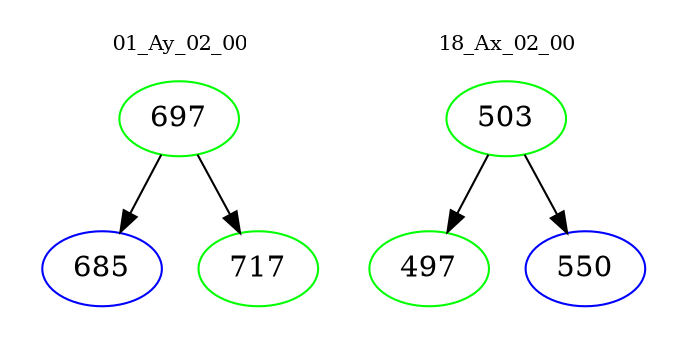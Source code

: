 digraph{
subgraph cluster_0 {
color = white
label = "01_Ay_02_00";
fontsize=10;
T0_697 [label="697", color="green"]
T0_697 -> T0_685 [color="black"]
T0_685 [label="685", color="blue"]
T0_697 -> T0_717 [color="black"]
T0_717 [label="717", color="green"]
}
subgraph cluster_1 {
color = white
label = "18_Ax_02_00";
fontsize=10;
T1_503 [label="503", color="green"]
T1_503 -> T1_497 [color="black"]
T1_497 [label="497", color="green"]
T1_503 -> T1_550 [color="black"]
T1_550 [label="550", color="blue"]
}
}
